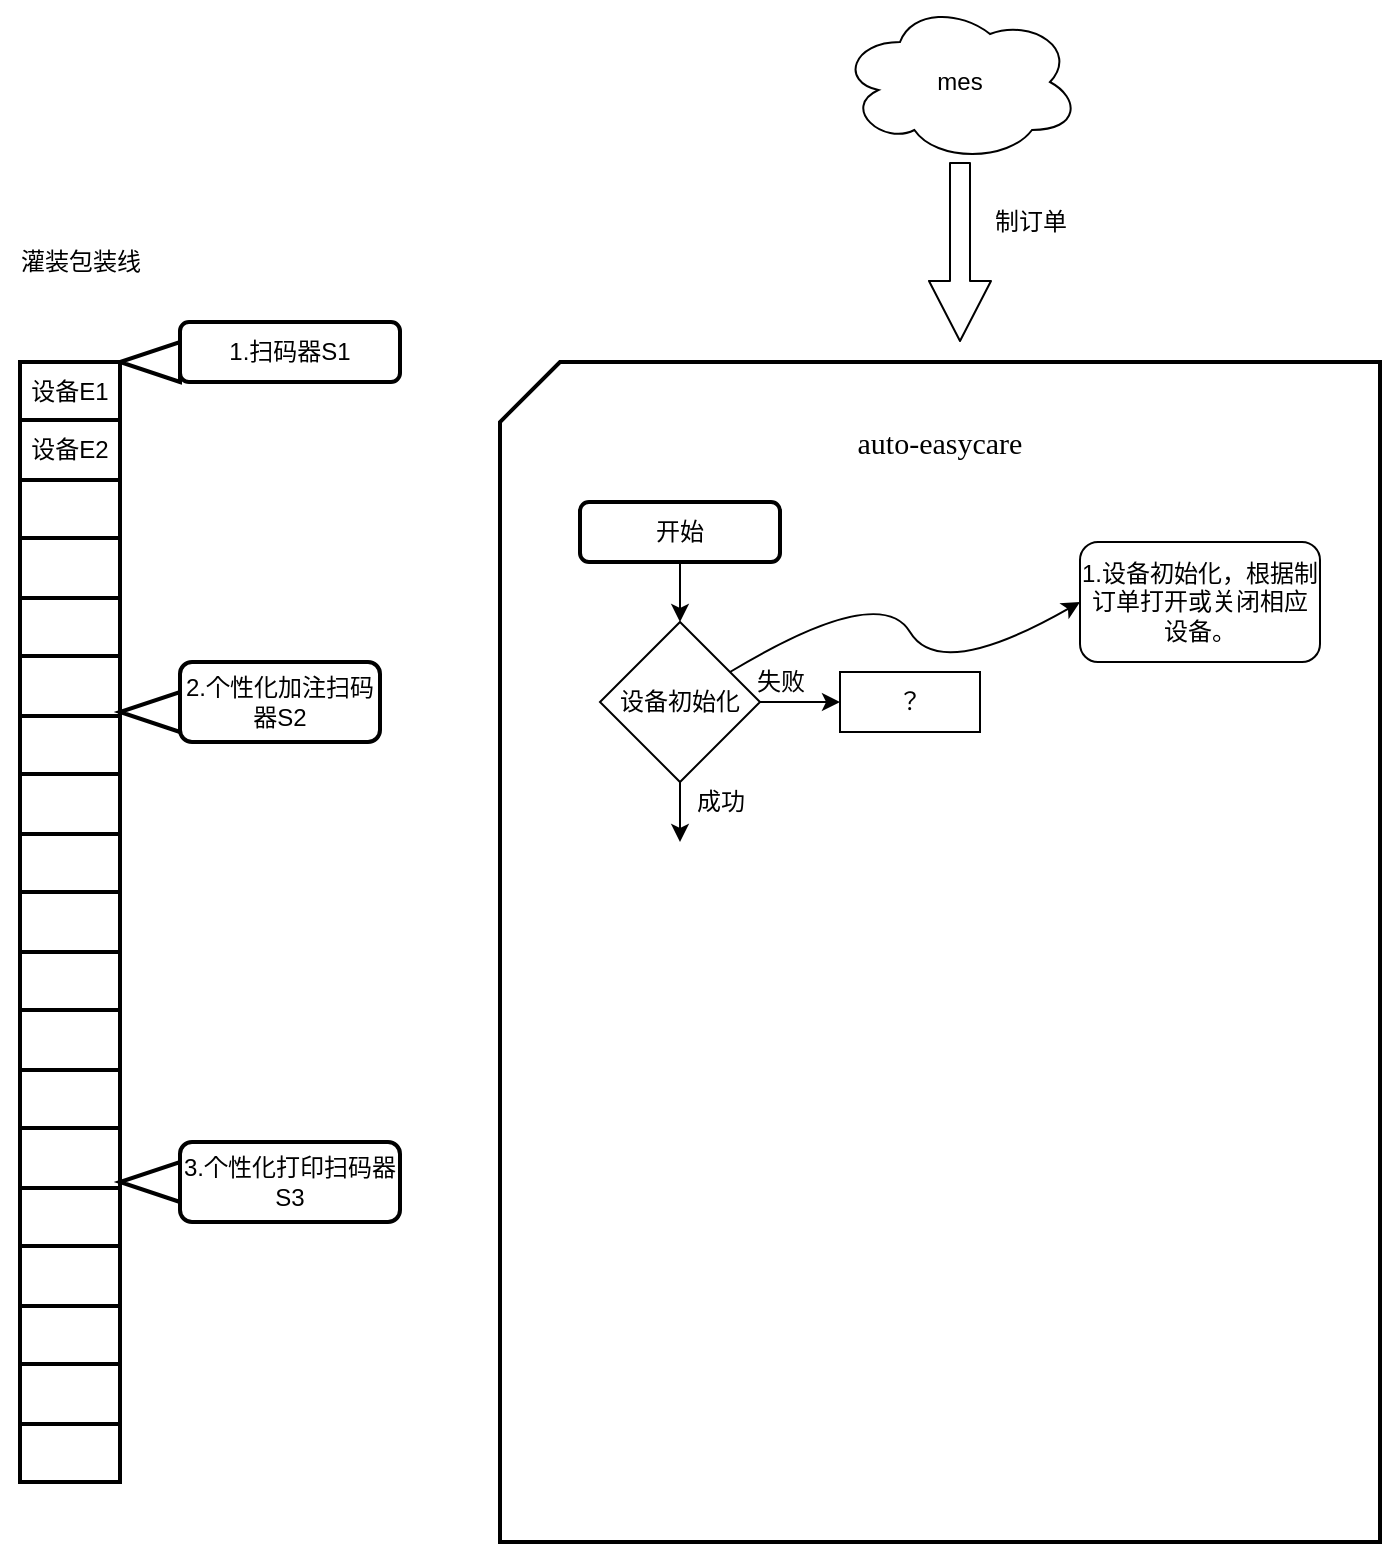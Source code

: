 <mxfile version="13.8.3" type="github">
  <diagram id="-HzxoXXX6ZfSWINrwd7V" name="Page-1">
    <mxGraphModel dx="1422" dy="762" grid="1" gridSize="10" guides="1" tooltips="1" connect="1" arrows="1" fold="1" page="1" pageScale="1" pageWidth="850" pageHeight="1100" math="0" shadow="0">
      <root>
        <mxCell id="0" />
        <mxCell id="1" parent="0" />
        <mxCell id="_l6eRDVre9Wd-PLUxZ_N-18" value="" style="shape=card;whiteSpace=wrap;html=1;strokeWidth=2;" vertex="1" parent="1">
          <mxGeometry x="310" y="210" width="440" height="590" as="geometry" />
        </mxCell>
        <mxCell id="_l6eRDVre9Wd-PLUxZ_N-1" value="mes" style="ellipse;shape=cloud;whiteSpace=wrap;html=1;" vertex="1" parent="1">
          <mxGeometry x="480" y="30" width="120" height="80" as="geometry" />
        </mxCell>
        <mxCell id="_l6eRDVre9Wd-PLUxZ_N-2" value="" style="shape=flexArrow;endArrow=classic;html=1;width=10;endSize=9.67;exitX=0.5;exitY=1;exitDx=0;exitDy=0;exitPerimeter=0;" edge="1" parent="1" source="_l6eRDVre9Wd-PLUxZ_N-1">
          <mxGeometry width="50" height="50" relative="1" as="geometry">
            <mxPoint x="490" y="150" as="sourcePoint" />
            <mxPoint x="540" y="200" as="targetPoint" />
          </mxGeometry>
        </mxCell>
        <mxCell id="_l6eRDVre9Wd-PLUxZ_N-3" value="制订单" style="text;html=1;align=center;verticalAlign=middle;resizable=0;points=[];autosize=1;" vertex="1" parent="1">
          <mxGeometry x="550" y="130" width="50" height="20" as="geometry" />
        </mxCell>
        <mxCell id="_l6eRDVre9Wd-PLUxZ_N-6" value="设备初始化" style="rhombus;whiteSpace=wrap;html=1;" vertex="1" parent="1">
          <mxGeometry x="360" y="340" width="80" height="80" as="geometry" />
        </mxCell>
        <mxCell id="_l6eRDVre9Wd-PLUxZ_N-9" value="1.设备初始化，根据制订单打开或关闭相应设备。" style="rounded=1;whiteSpace=wrap;html=1;" vertex="1" parent="1">
          <mxGeometry x="600" y="300" width="120" height="60" as="geometry" />
        </mxCell>
        <mxCell id="_l6eRDVre9Wd-PLUxZ_N-11" value="" style="endArrow=classic;html=1;exitX=0.5;exitY=1;exitDx=0;exitDy=0;" edge="1" parent="1" source="_l6eRDVre9Wd-PLUxZ_N-6">
          <mxGeometry width="50" height="50" relative="1" as="geometry">
            <mxPoint x="400" y="570" as="sourcePoint" />
            <mxPoint x="400" y="450" as="targetPoint" />
          </mxGeometry>
        </mxCell>
        <mxCell id="_l6eRDVre9Wd-PLUxZ_N-12" value="" style="endArrow=classic;html=1;exitX=1;exitY=0.5;exitDx=0;exitDy=0;" edge="1" parent="1" source="_l6eRDVre9Wd-PLUxZ_N-6">
          <mxGeometry width="50" height="50" relative="1" as="geometry">
            <mxPoint x="400" y="570" as="sourcePoint" />
            <mxPoint x="480" y="380" as="targetPoint" />
          </mxGeometry>
        </mxCell>
        <mxCell id="_l6eRDVre9Wd-PLUxZ_N-13" value="成功" style="text;html=1;align=center;verticalAlign=middle;resizable=0;points=[];autosize=1;" vertex="1" parent="1">
          <mxGeometry x="400" y="420" width="40" height="20" as="geometry" />
        </mxCell>
        <mxCell id="_l6eRDVre9Wd-PLUxZ_N-14" value="失败" style="text;html=1;align=center;verticalAlign=middle;resizable=0;points=[];autosize=1;" vertex="1" parent="1">
          <mxGeometry x="430" y="360" width="40" height="20" as="geometry" />
        </mxCell>
        <mxCell id="_l6eRDVre9Wd-PLUxZ_N-15" value="" style="curved=1;endArrow=classic;html=1;entryX=0;entryY=0.5;entryDx=0;entryDy=0;" edge="1" parent="1" source="_l6eRDVre9Wd-PLUxZ_N-6" target="_l6eRDVre9Wd-PLUxZ_N-9">
          <mxGeometry width="50" height="50" relative="1" as="geometry">
            <mxPoint x="470" y="330" as="sourcePoint" />
            <mxPoint x="520" y="280" as="targetPoint" />
            <Array as="points">
              <mxPoint x="500" y="320" />
              <mxPoint x="530" y="370" />
            </Array>
          </mxGeometry>
        </mxCell>
        <mxCell id="_l6eRDVre9Wd-PLUxZ_N-17" value="？" style="rounded=0;whiteSpace=wrap;html=1;" vertex="1" parent="1">
          <mxGeometry x="480" y="365" width="70" height="30" as="geometry" />
        </mxCell>
        <mxCell id="_l6eRDVre9Wd-PLUxZ_N-19" value="&lt;font style=&quot;font-size: 15px&quot; face=&quot;Lucida Console&quot;&gt;auto-easycare&lt;/font&gt;" style="rounded=0;whiteSpace=wrap;html=1;strokeColor=none;" vertex="1" parent="1">
          <mxGeometry x="440" y="220" width="180" height="60" as="geometry" />
        </mxCell>
        <mxCell id="_l6eRDVre9Wd-PLUxZ_N-20" value="开始" style="rounded=1;whiteSpace=wrap;html=1;strokeColor=#000000;strokeWidth=2;" vertex="1" parent="1">
          <mxGeometry x="350" y="280" width="100" height="30" as="geometry" />
        </mxCell>
        <mxCell id="_l6eRDVre9Wd-PLUxZ_N-21" value="" style="endArrow=classic;html=1;exitX=0.5;exitY=1;exitDx=0;exitDy=0;entryX=0.5;entryY=0;entryDx=0;entryDy=0;" edge="1" parent="1" source="_l6eRDVre9Wd-PLUxZ_N-20" target="_l6eRDVre9Wd-PLUxZ_N-6">
          <mxGeometry width="50" height="50" relative="1" as="geometry">
            <mxPoint x="400" y="570" as="sourcePoint" />
            <mxPoint x="450" y="520" as="targetPoint" />
          </mxGeometry>
        </mxCell>
        <mxCell id="_l6eRDVre9Wd-PLUxZ_N-23" value="" style="shape=table;html=1;whiteSpace=wrap;startSize=0;container=1;collapsible=0;childLayout=tableLayout;strokeColor=#000000;strokeWidth=2;" vertex="1" parent="1">
          <mxGeometry x="70" y="210" width="50" height="560" as="geometry" />
        </mxCell>
        <mxCell id="_l6eRDVre9Wd-PLUxZ_N-79" style="shape=partialRectangle;html=1;whiteSpace=wrap;collapsible=0;dropTarget=0;pointerEvents=0;fillColor=none;top=0;left=0;bottom=0;right=0;points=[[0,0.5],[1,0.5]];portConstraint=eastwest;" vertex="1" parent="_l6eRDVre9Wd-PLUxZ_N-23">
          <mxGeometry width="50" height="29" as="geometry" />
        </mxCell>
        <mxCell id="_l6eRDVre9Wd-PLUxZ_N-80" value="设备E1" style="shape=partialRectangle;html=1;whiteSpace=wrap;connectable=0;fillColor=none;top=0;left=0;bottom=0;right=0;overflow=hidden;" vertex="1" parent="_l6eRDVre9Wd-PLUxZ_N-79">
          <mxGeometry width="50" height="29" as="geometry" />
        </mxCell>
        <mxCell id="_l6eRDVre9Wd-PLUxZ_N-77" style="shape=partialRectangle;html=1;whiteSpace=wrap;collapsible=0;dropTarget=0;pointerEvents=0;fillColor=none;top=0;left=0;bottom=0;right=0;points=[[0,0.5],[1,0.5]];portConstraint=eastwest;" vertex="1" parent="_l6eRDVre9Wd-PLUxZ_N-23">
          <mxGeometry y="29" width="50" height="30" as="geometry" />
        </mxCell>
        <mxCell id="_l6eRDVre9Wd-PLUxZ_N-78" value="设备E2" style="shape=partialRectangle;html=1;whiteSpace=wrap;connectable=0;fillColor=none;top=0;left=0;bottom=0;right=0;overflow=hidden;" vertex="1" parent="_l6eRDVre9Wd-PLUxZ_N-77">
          <mxGeometry width="50" height="30" as="geometry" />
        </mxCell>
        <mxCell id="_l6eRDVre9Wd-PLUxZ_N-63" style="shape=partialRectangle;html=1;whiteSpace=wrap;collapsible=0;dropTarget=0;pointerEvents=0;fillColor=none;top=0;left=0;bottom=0;right=0;points=[[0,0.5],[1,0.5]];portConstraint=eastwest;" vertex="1" parent="_l6eRDVre9Wd-PLUxZ_N-23">
          <mxGeometry y="59" width="50" height="29" as="geometry" />
        </mxCell>
        <mxCell id="_l6eRDVre9Wd-PLUxZ_N-64" style="shape=partialRectangle;html=1;whiteSpace=wrap;connectable=0;fillColor=none;top=0;left=0;bottom=0;right=0;overflow=hidden;" vertex="1" parent="_l6eRDVre9Wd-PLUxZ_N-63">
          <mxGeometry width="50" height="29" as="geometry" />
        </mxCell>
        <mxCell id="_l6eRDVre9Wd-PLUxZ_N-61" style="shape=partialRectangle;html=1;whiteSpace=wrap;collapsible=0;dropTarget=0;pointerEvents=0;fillColor=none;top=0;left=0;bottom=0;right=0;points=[[0,0.5],[1,0.5]];portConstraint=eastwest;" vertex="1" parent="_l6eRDVre9Wd-PLUxZ_N-23">
          <mxGeometry y="88" width="50" height="30" as="geometry" />
        </mxCell>
        <mxCell id="_l6eRDVre9Wd-PLUxZ_N-62" style="shape=partialRectangle;html=1;whiteSpace=wrap;connectable=0;fillColor=none;top=0;left=0;bottom=0;right=0;overflow=hidden;" vertex="1" parent="_l6eRDVre9Wd-PLUxZ_N-61">
          <mxGeometry width="50" height="30" as="geometry" />
        </mxCell>
        <mxCell id="_l6eRDVre9Wd-PLUxZ_N-59" style="shape=partialRectangle;html=1;whiteSpace=wrap;collapsible=0;dropTarget=0;pointerEvents=0;fillColor=none;top=0;left=0;bottom=0;right=0;points=[[0,0.5],[1,0.5]];portConstraint=eastwest;" vertex="1" parent="_l6eRDVre9Wd-PLUxZ_N-23">
          <mxGeometry y="118" width="50" height="29" as="geometry" />
        </mxCell>
        <mxCell id="_l6eRDVre9Wd-PLUxZ_N-60" style="shape=partialRectangle;html=1;whiteSpace=wrap;connectable=0;fillColor=none;top=0;left=0;bottom=0;right=0;overflow=hidden;" vertex="1" parent="_l6eRDVre9Wd-PLUxZ_N-59">
          <mxGeometry width="50" height="29" as="geometry" />
        </mxCell>
        <mxCell id="_l6eRDVre9Wd-PLUxZ_N-57" style="shape=partialRectangle;html=1;whiteSpace=wrap;collapsible=0;dropTarget=0;pointerEvents=0;fillColor=none;top=0;left=0;bottom=0;right=0;points=[[0,0.5],[1,0.5]];portConstraint=eastwest;" vertex="1" parent="_l6eRDVre9Wd-PLUxZ_N-23">
          <mxGeometry y="147" width="50" height="30" as="geometry" />
        </mxCell>
        <mxCell id="_l6eRDVre9Wd-PLUxZ_N-58" style="shape=partialRectangle;html=1;whiteSpace=wrap;connectable=0;fillColor=none;top=0;left=0;bottom=0;right=0;overflow=hidden;" vertex="1" parent="_l6eRDVre9Wd-PLUxZ_N-57">
          <mxGeometry width="50" height="30" as="geometry" />
        </mxCell>
        <mxCell id="_l6eRDVre9Wd-PLUxZ_N-55" style="shape=partialRectangle;html=1;whiteSpace=wrap;collapsible=0;dropTarget=0;pointerEvents=0;fillColor=none;top=0;left=0;bottom=0;right=0;points=[[0,0.5],[1,0.5]];portConstraint=eastwest;" vertex="1" parent="_l6eRDVre9Wd-PLUxZ_N-23">
          <mxGeometry y="177" width="50" height="29" as="geometry" />
        </mxCell>
        <mxCell id="_l6eRDVre9Wd-PLUxZ_N-56" style="shape=partialRectangle;html=1;whiteSpace=wrap;connectable=0;fillColor=none;top=0;left=0;bottom=0;right=0;overflow=hidden;" vertex="1" parent="_l6eRDVre9Wd-PLUxZ_N-55">
          <mxGeometry width="50" height="29" as="geometry" />
        </mxCell>
        <mxCell id="_l6eRDVre9Wd-PLUxZ_N-53" style="shape=partialRectangle;html=1;whiteSpace=wrap;collapsible=0;dropTarget=0;pointerEvents=0;fillColor=none;top=0;left=0;bottom=0;right=0;points=[[0,0.5],[1,0.5]];portConstraint=eastwest;" vertex="1" parent="_l6eRDVre9Wd-PLUxZ_N-23">
          <mxGeometry y="206" width="50" height="30" as="geometry" />
        </mxCell>
        <mxCell id="_l6eRDVre9Wd-PLUxZ_N-54" style="shape=partialRectangle;html=1;whiteSpace=wrap;connectable=0;fillColor=none;top=0;left=0;bottom=0;right=0;overflow=hidden;" vertex="1" parent="_l6eRDVre9Wd-PLUxZ_N-53">
          <mxGeometry width="50" height="30" as="geometry" />
        </mxCell>
        <mxCell id="_l6eRDVre9Wd-PLUxZ_N-51" style="shape=partialRectangle;html=1;whiteSpace=wrap;collapsible=0;dropTarget=0;pointerEvents=0;fillColor=none;top=0;left=0;bottom=0;right=0;points=[[0,0.5],[1,0.5]];portConstraint=eastwest;" vertex="1" parent="_l6eRDVre9Wd-PLUxZ_N-23">
          <mxGeometry y="236" width="50" height="29" as="geometry" />
        </mxCell>
        <mxCell id="_l6eRDVre9Wd-PLUxZ_N-52" style="shape=partialRectangle;html=1;whiteSpace=wrap;connectable=0;fillColor=none;top=0;left=0;bottom=0;right=0;overflow=hidden;" vertex="1" parent="_l6eRDVre9Wd-PLUxZ_N-51">
          <mxGeometry width="50" height="29" as="geometry" />
        </mxCell>
        <mxCell id="_l6eRDVre9Wd-PLUxZ_N-65" style="shape=partialRectangle;html=1;whiteSpace=wrap;collapsible=0;dropTarget=0;pointerEvents=0;fillColor=none;top=0;left=0;bottom=0;right=0;points=[[0,0.5],[1,0.5]];portConstraint=eastwest;" vertex="1" parent="_l6eRDVre9Wd-PLUxZ_N-23">
          <mxGeometry y="265" width="50" height="30" as="geometry" />
        </mxCell>
        <mxCell id="_l6eRDVre9Wd-PLUxZ_N-66" style="shape=partialRectangle;html=1;whiteSpace=wrap;connectable=0;fillColor=none;top=0;left=0;bottom=0;right=0;overflow=hidden;" vertex="1" parent="_l6eRDVre9Wd-PLUxZ_N-65">
          <mxGeometry width="50" height="30" as="geometry" />
        </mxCell>
        <mxCell id="_l6eRDVre9Wd-PLUxZ_N-67" style="shape=partialRectangle;html=1;whiteSpace=wrap;collapsible=0;dropTarget=0;pointerEvents=0;fillColor=none;top=0;left=0;bottom=0;right=0;points=[[0,0.5],[1,0.5]];portConstraint=eastwest;" vertex="1" parent="_l6eRDVre9Wd-PLUxZ_N-23">
          <mxGeometry y="295" width="50" height="29" as="geometry" />
        </mxCell>
        <mxCell id="_l6eRDVre9Wd-PLUxZ_N-68" style="shape=partialRectangle;html=1;whiteSpace=wrap;connectable=0;fillColor=none;top=0;left=0;bottom=0;right=0;overflow=hidden;" vertex="1" parent="_l6eRDVre9Wd-PLUxZ_N-67">
          <mxGeometry width="50" height="29" as="geometry" />
        </mxCell>
        <mxCell id="_l6eRDVre9Wd-PLUxZ_N-69" style="shape=partialRectangle;html=1;whiteSpace=wrap;collapsible=0;dropTarget=0;pointerEvents=0;fillColor=none;top=0;left=0;bottom=0;right=0;points=[[0,0.5],[1,0.5]];portConstraint=eastwest;" vertex="1" parent="_l6eRDVre9Wd-PLUxZ_N-23">
          <mxGeometry y="324" width="50" height="30" as="geometry" />
        </mxCell>
        <mxCell id="_l6eRDVre9Wd-PLUxZ_N-70" style="shape=partialRectangle;html=1;whiteSpace=wrap;connectable=0;fillColor=none;top=0;left=0;bottom=0;right=0;overflow=hidden;" vertex="1" parent="_l6eRDVre9Wd-PLUxZ_N-69">
          <mxGeometry width="50" height="30" as="geometry" />
        </mxCell>
        <mxCell id="_l6eRDVre9Wd-PLUxZ_N-71" style="shape=partialRectangle;html=1;whiteSpace=wrap;collapsible=0;dropTarget=0;pointerEvents=0;fillColor=none;top=0;left=0;bottom=0;right=0;points=[[0,0.5],[1,0.5]];portConstraint=eastwest;" vertex="1" parent="_l6eRDVre9Wd-PLUxZ_N-23">
          <mxGeometry y="354" width="50" height="29" as="geometry" />
        </mxCell>
        <mxCell id="_l6eRDVre9Wd-PLUxZ_N-72" style="shape=partialRectangle;html=1;whiteSpace=wrap;connectable=0;fillColor=none;top=0;left=0;bottom=0;right=0;overflow=hidden;" vertex="1" parent="_l6eRDVre9Wd-PLUxZ_N-71">
          <mxGeometry width="50" height="29" as="geometry" />
        </mxCell>
        <mxCell id="_l6eRDVre9Wd-PLUxZ_N-73" style="shape=partialRectangle;html=1;whiteSpace=wrap;collapsible=0;dropTarget=0;pointerEvents=0;fillColor=none;top=0;left=0;bottom=0;right=0;points=[[0,0.5],[1,0.5]];portConstraint=eastwest;" vertex="1" parent="_l6eRDVre9Wd-PLUxZ_N-23">
          <mxGeometry y="383" width="50" height="30" as="geometry" />
        </mxCell>
        <mxCell id="_l6eRDVre9Wd-PLUxZ_N-74" style="shape=partialRectangle;html=1;whiteSpace=wrap;connectable=0;fillColor=none;top=0;left=0;bottom=0;right=0;overflow=hidden;" vertex="1" parent="_l6eRDVre9Wd-PLUxZ_N-73">
          <mxGeometry width="50" height="30" as="geometry" />
        </mxCell>
        <mxCell id="_l6eRDVre9Wd-PLUxZ_N-75" style="shape=partialRectangle;html=1;whiteSpace=wrap;collapsible=0;dropTarget=0;pointerEvents=0;fillColor=none;top=0;left=0;bottom=0;right=0;points=[[0,0.5],[1,0.5]];portConstraint=eastwest;" vertex="1" parent="_l6eRDVre9Wd-PLUxZ_N-23">
          <mxGeometry y="413" width="50" height="29" as="geometry" />
        </mxCell>
        <mxCell id="_l6eRDVre9Wd-PLUxZ_N-76" style="shape=partialRectangle;html=1;whiteSpace=wrap;connectable=0;fillColor=none;top=0;left=0;bottom=0;right=0;overflow=hidden;" vertex="1" parent="_l6eRDVre9Wd-PLUxZ_N-75">
          <mxGeometry width="50" height="29" as="geometry" />
        </mxCell>
        <mxCell id="_l6eRDVre9Wd-PLUxZ_N-49" style="shape=partialRectangle;html=1;whiteSpace=wrap;collapsible=0;dropTarget=0;pointerEvents=0;fillColor=none;top=0;left=0;bottom=0;right=0;points=[[0,0.5],[1,0.5]];portConstraint=eastwest;" vertex="1" parent="_l6eRDVre9Wd-PLUxZ_N-23">
          <mxGeometry y="442" width="50" height="30" as="geometry" />
        </mxCell>
        <mxCell id="_l6eRDVre9Wd-PLUxZ_N-50" style="shape=partialRectangle;html=1;whiteSpace=wrap;connectable=0;fillColor=none;top=0;left=0;bottom=0;right=0;overflow=hidden;" vertex="1" parent="_l6eRDVre9Wd-PLUxZ_N-49">
          <mxGeometry width="50" height="30" as="geometry" />
        </mxCell>
        <mxCell id="_l6eRDVre9Wd-PLUxZ_N-24" value="" style="shape=partialRectangle;html=1;whiteSpace=wrap;collapsible=0;dropTarget=0;pointerEvents=0;fillColor=none;top=0;left=0;bottom=0;right=0;points=[[0,0.5],[1,0.5]];portConstraint=eastwest;" vertex="1" parent="_l6eRDVre9Wd-PLUxZ_N-23">
          <mxGeometry y="472" width="50" height="29" as="geometry" />
        </mxCell>
        <mxCell id="_l6eRDVre9Wd-PLUxZ_N-25" value="" style="shape=partialRectangle;html=1;whiteSpace=wrap;connectable=0;fillColor=none;top=0;left=0;bottom=0;right=0;overflow=hidden;" vertex="1" parent="_l6eRDVre9Wd-PLUxZ_N-24">
          <mxGeometry width="50" height="29" as="geometry" />
        </mxCell>
        <mxCell id="_l6eRDVre9Wd-PLUxZ_N-28" value="" style="shape=partialRectangle;html=1;whiteSpace=wrap;collapsible=0;dropTarget=0;pointerEvents=0;fillColor=none;top=0;left=0;bottom=0;right=0;points=[[0,0.5],[1,0.5]];portConstraint=eastwest;" vertex="1" parent="_l6eRDVre9Wd-PLUxZ_N-23">
          <mxGeometry y="501" width="50" height="30" as="geometry" />
        </mxCell>
        <mxCell id="_l6eRDVre9Wd-PLUxZ_N-29" value="" style="shape=partialRectangle;html=1;whiteSpace=wrap;connectable=0;fillColor=none;top=0;left=0;bottom=0;right=0;overflow=hidden;" vertex="1" parent="_l6eRDVre9Wd-PLUxZ_N-28">
          <mxGeometry width="50" height="30" as="geometry" />
        </mxCell>
        <mxCell id="_l6eRDVre9Wd-PLUxZ_N-32" value="" style="shape=partialRectangle;html=1;whiteSpace=wrap;collapsible=0;dropTarget=0;pointerEvents=0;fillColor=none;top=0;left=0;bottom=0;right=0;points=[[0,0.5],[1,0.5]];portConstraint=eastwest;" vertex="1" parent="_l6eRDVre9Wd-PLUxZ_N-23">
          <mxGeometry y="531" width="50" height="29" as="geometry" />
        </mxCell>
        <mxCell id="_l6eRDVre9Wd-PLUxZ_N-33" value="" style="shape=partialRectangle;html=1;whiteSpace=wrap;connectable=0;fillColor=none;top=0;left=0;bottom=0;right=0;overflow=hidden;" vertex="1" parent="_l6eRDVre9Wd-PLUxZ_N-32">
          <mxGeometry width="50" height="29" as="geometry" />
        </mxCell>
        <mxCell id="_l6eRDVre9Wd-PLUxZ_N-81" value="灌装包装线" style="text;html=1;align=center;verticalAlign=middle;resizable=0;points=[];autosize=1;" vertex="1" parent="1">
          <mxGeometry x="60" y="150" width="80" height="20" as="geometry" />
        </mxCell>
        <mxCell id="_l6eRDVre9Wd-PLUxZ_N-82" value="" style="triangle;whiteSpace=wrap;html=1;strokeColor=#000000;strokeWidth=2;direction=west;" vertex="1" parent="1">
          <mxGeometry x="120" y="200" width="30" height="20" as="geometry" />
        </mxCell>
        <mxCell id="_l6eRDVre9Wd-PLUxZ_N-84" value="" style="triangle;whiteSpace=wrap;html=1;strokeColor=#000000;strokeWidth=2;direction=west;" vertex="1" parent="1">
          <mxGeometry x="120" y="375" width="30" height="20" as="geometry" />
        </mxCell>
        <mxCell id="_l6eRDVre9Wd-PLUxZ_N-92" value="" style="triangle;whiteSpace=wrap;html=1;strokeColor=#000000;strokeWidth=2;direction=west;" vertex="1" parent="1">
          <mxGeometry x="120" y="610" width="30" height="20" as="geometry" />
        </mxCell>
        <mxCell id="_l6eRDVre9Wd-PLUxZ_N-94" value="1.扫码器S1" style="rounded=1;whiteSpace=wrap;html=1;strokeColor=#000000;strokeWidth=2;" vertex="1" parent="1">
          <mxGeometry x="150" y="190" width="110" height="30" as="geometry" />
        </mxCell>
        <mxCell id="_l6eRDVre9Wd-PLUxZ_N-95" value="2.个性化加注扫码器S2" style="rounded=1;whiteSpace=wrap;html=1;strokeColor=#000000;strokeWidth=2;" vertex="1" parent="1">
          <mxGeometry x="150" y="360" width="100" height="40" as="geometry" />
        </mxCell>
        <mxCell id="_l6eRDVre9Wd-PLUxZ_N-96" value="3.个性化打印扫码器S3" style="rounded=1;whiteSpace=wrap;html=1;strokeColor=#000000;strokeWidth=2;" vertex="1" parent="1">
          <mxGeometry x="150" y="600" width="110" height="40" as="geometry" />
        </mxCell>
      </root>
    </mxGraphModel>
  </diagram>
</mxfile>
